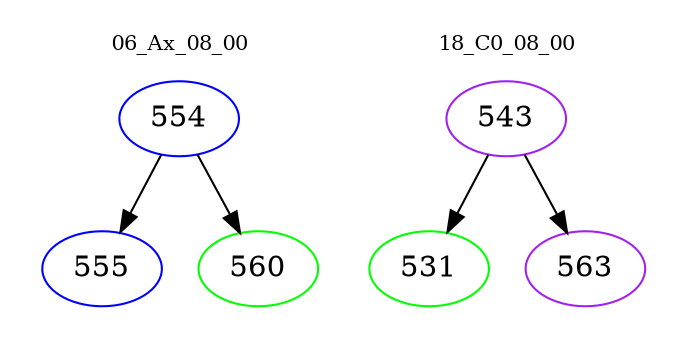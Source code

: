 digraph{
subgraph cluster_0 {
color = white
label = "06_Ax_08_00";
fontsize=10;
T0_554 [label="554", color="blue"]
T0_554 -> T0_555 [color="black"]
T0_555 [label="555", color="blue"]
T0_554 -> T0_560 [color="black"]
T0_560 [label="560", color="green"]
}
subgraph cluster_1 {
color = white
label = "18_C0_08_00";
fontsize=10;
T1_543 [label="543", color="purple"]
T1_543 -> T1_531 [color="black"]
T1_531 [label="531", color="green"]
T1_543 -> T1_563 [color="black"]
T1_563 [label="563", color="purple"]
}
}
